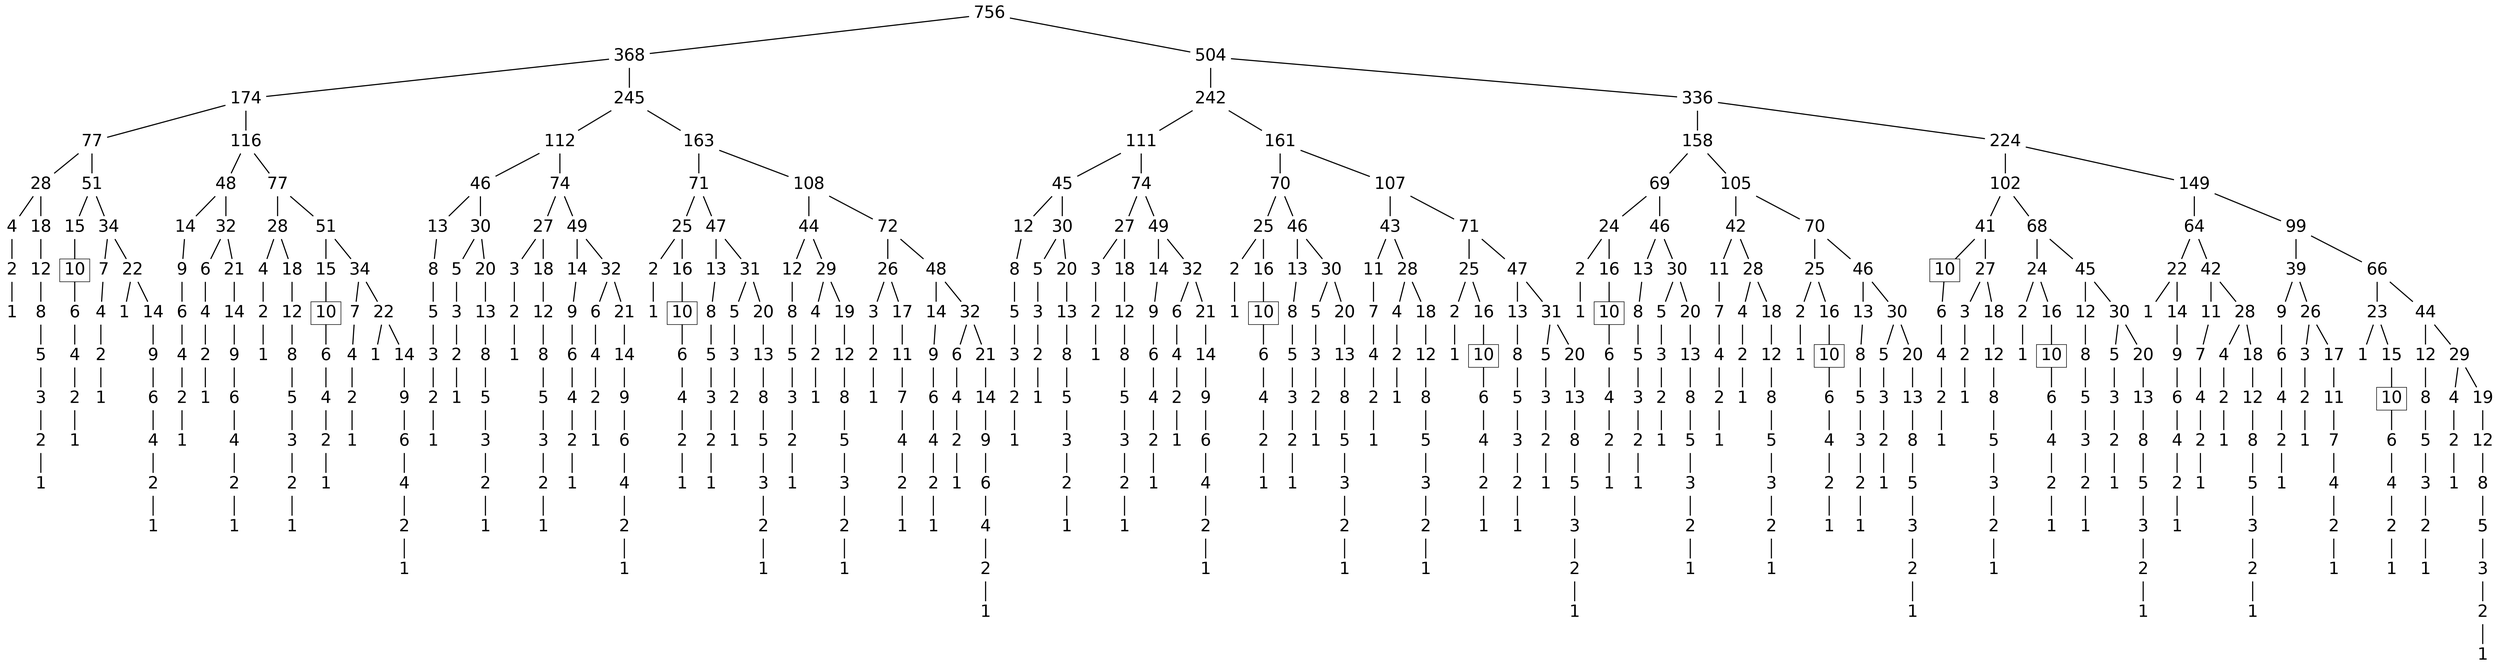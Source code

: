digraph graph_name {
 graph[nodesep = 0.1];
 edge[dir=none, style=bold];
 node[ fontname = "Helvetica", shape = plaintext, width = 0.25, height = 0.25, fontsize=30];
agu[label="756" ];
agu->agv
agv[label="368" ];
agv->agw
agw[label="174" ];
agw->agx
agx[label="77" ];
agx->agy
agy[label="28" ];
agy->agz
agz[label="4" ];
agz->aha
aha[label="2" ];
aha->ahb
ahb[label="1" ];
agy->ahc
ahc[label="18" ];
ahc->ahd
ahd[label="12" ];
ahd->ahe
ahe[label="8" ];
ahe->ahf
ahf[label="5" ];
ahf->ahg
ahg[label="3" ];
ahg->ahh
ahh[label="2" ];
ahh->ahi
ahi[label="1" ];
agx->ahj
ahj[label="51" ];
ahj->ahk
ahk[label="15" ];
ahk->ahl
ahl[label="10" ;shape=box];
ahl->ahm
ahm[label="6" ];
ahm->ahn
ahn[label="4" ];
ahn->aho
aho[label="2" ];
aho->ahp
ahp[label="1" ];
ahj->ahq
ahq[label="34" ];
ahq->ahr
ahr[label="7" ];
ahr->ahs
ahs[label="4" ];
ahs->aht
aht[label="2" ];
aht->ahu
ahu[label="1" ];
ahq->ahv
ahv[label="22" ];
ahv->ahw
ahw[label="1" ];
ahv->ahx
ahx[label="14" ];
ahx->ahy
ahy[label="9" ];
ahy->ahz
ahz[label="6" ];
ahz->aia
aia[label="4" ];
aia->aib
aib[label="2" ];
aib->aic
aic[label="1" ];
agw->aid
aid[label="116" ];
aid->aie
aie[label="48" ];
aie->aif
aif[label="14" ];
aif->aig
aig[label="9" ];
aig->aih
aih[label="6" ];
aih->aii
aii[label="4" ];
aii->aij
aij[label="2" ];
aij->aik
aik[label="1" ];
aie->ail
ail[label="32" ];
ail->aim
aim[label="6" ];
aim->ain
ain[label="4" ];
ain->aio
aio[label="2" ];
aio->aip
aip[label="1" ];
ail->aiq
aiq[label="21" ];
aiq->air
air[label="14" ];
air->ais
ais[label="9" ];
ais->ait
ait[label="6" ];
ait->aiu
aiu[label="4" ];
aiu->aiv
aiv[label="2" ];
aiv->aiw
aiw[label="1" ];
aid->aix
aix[label="77" ];
aix->aiy
aiy[label="28" ];
aiy->aiz
aiz[label="4" ];
aiz->aja
aja[label="2" ];
aja->ajb
ajb[label="1" ];
aiy->ajc
ajc[label="18" ];
ajc->ajd
ajd[label="12" ];
ajd->aje
aje[label="8" ];
aje->ajf
ajf[label="5" ];
ajf->ajg
ajg[label="3" ];
ajg->ajh
ajh[label="2" ];
ajh->aji
aji[label="1" ];
aix->ajj
ajj[label="51" ];
ajj->ajk
ajk[label="15" ];
ajk->ajl
ajl[label="10" ;shape=box];
ajl->ajm
ajm[label="6" ];
ajm->ajn
ajn[label="4" ];
ajn->ajo
ajo[label="2" ];
ajo->ajp
ajp[label="1" ];
ajj->ajq
ajq[label="34" ];
ajq->ajr
ajr[label="7" ];
ajr->ajs
ajs[label="4" ];
ajs->ajt
ajt[label="2" ];
ajt->aju
aju[label="1" ];
ajq->ajv
ajv[label="22" ];
ajv->ajw
ajw[label="1" ];
ajv->ajx
ajx[label="14" ];
ajx->ajy
ajy[label="9" ];
ajy->ajz
ajz[label="6" ];
ajz->aka
aka[label="4" ];
aka->akb
akb[label="2" ];
akb->akc
akc[label="1" ];
agv->akd
akd[label="245" ];
akd->ake
ake[label="112" ];
ake->akf
akf[label="46" ];
akf->akg
akg[label="13" ];
akg->akh
akh[label="8" ];
akh->aki
aki[label="5" ];
aki->akj
akj[label="3" ];
akj->akk
akk[label="2" ];
akk->akl
akl[label="1" ];
akf->akm
akm[label="30" ];
akm->akn
akn[label="5" ];
akn->ako
ako[label="3" ];
ako->akp
akp[label="2" ];
akp->akq
akq[label="1" ];
akm->akr
akr[label="20" ];
akr->aks
aks[label="13" ];
aks->akt
akt[label="8" ];
akt->aku
aku[label="5" ];
aku->akv
akv[label="3" ];
akv->akw
akw[label="2" ];
akw->akx
akx[label="1" ];
ake->aky
aky[label="74" ];
aky->akz
akz[label="27" ];
akz->ala
ala[label="3" ];
ala->alb
alb[label="2" ];
alb->alc
alc[label="1" ];
akz->ald
ald[label="18" ];
ald->ale
ale[label="12" ];
ale->alf
alf[label="8" ];
alf->alg
alg[label="5" ];
alg->alh
alh[label="3" ];
alh->ali
ali[label="2" ];
ali->alj
alj[label="1" ];
aky->alk
alk[label="49" ];
alk->all
all[label="14" ];
all->alm
alm[label="9" ];
alm->aln
aln[label="6" ];
aln->alo
alo[label="4" ];
alo->alp
alp[label="2" ];
alp->alq
alq[label="1" ];
alk->alr
alr[label="32" ];
alr->als
als[label="6" ];
als->alt
alt[label="4" ];
alt->alu
alu[label="2" ];
alu->alv
alv[label="1" ];
alr->alw
alw[label="21" ];
alw->alx
alx[label="14" ];
alx->aly
aly[label="9" ];
aly->alz
alz[label="6" ];
alz->ama
ama[label="4" ];
ama->amb
amb[label="2" ];
amb->amc
amc[label="1" ];
akd->amd
amd[label="163" ];
amd->ame
ame[label="71" ];
ame->amf
amf[label="25" ];
amf->amg
amg[label="2" ];
amg->amh
amh[label="1" ];
amf->ami
ami[label="16" ];
ami->amj
amj[label="10" ;shape=box];
amj->amk
amk[label="6" ];
amk->aml
aml[label="4" ];
aml->amm
amm[label="2" ];
amm->amn
amn[label="1" ];
ame->amo
amo[label="47" ];
amo->amp
amp[label="13" ];
amp->amq
amq[label="8" ];
amq->amr
amr[label="5" ];
amr->ams
ams[label="3" ];
ams->amt
amt[label="2" ];
amt->amu
amu[label="1" ];
amo->amv
amv[label="31" ];
amv->amw
amw[label="5" ];
amw->amx
amx[label="3" ];
amx->amy
amy[label="2" ];
amy->amz
amz[label="1" ];
amv->ana
ana[label="20" ];
ana->anb
anb[label="13" ];
anb->anc
anc[label="8" ];
anc->and
and[label="5" ];
and->ane
ane[label="3" ];
ane->anf
anf[label="2" ];
anf->ang
ang[label="1" ];
amd->anh
anh[label="108" ];
anh->ani
ani[label="44" ];
ani->anj
anj[label="12" ];
anj->ank
ank[label="8" ];
ank->anl
anl[label="5" ];
anl->anm
anm[label="3" ];
anm->ann
ann[label="2" ];
ann->ano
ano[label="1" ];
ani->anp
anp[label="29" ];
anp->anq
anq[label="4" ];
anq->anr
anr[label="2" ];
anr->ans
ans[label="1" ];
anp->ant
ant[label="19" ];
ant->anu
anu[label="12" ];
anu->anv
anv[label="8" ];
anv->anw
anw[label="5" ];
anw->anx
anx[label="3" ];
anx->any
any[label="2" ];
any->anz
anz[label="1" ];
anh->aoa
aoa[label="72" ];
aoa->aob
aob[label="26" ];
aob->aoc
aoc[label="3" ];
aoc->aod
aod[label="2" ];
aod->aoe
aoe[label="1" ];
aob->aof
aof[label="17" ];
aof->aog
aog[label="11" ];
aog->aoh
aoh[label="7" ];
aoh->aoi
aoi[label="4" ];
aoi->aoj
aoj[label="2" ];
aoj->aok
aok[label="1" ];
aoa->aol
aol[label="48" ];
aol->aom
aom[label="14" ];
aom->aon
aon[label="9" ];
aon->aoo
aoo[label="6" ];
aoo->aop
aop[label="4" ];
aop->aoq
aoq[label="2" ];
aoq->aor
aor[label="1" ];
aol->aos
aos[label="32" ];
aos->aot
aot[label="6" ];
aot->aou
aou[label="4" ];
aou->aov
aov[label="2" ];
aov->aow
aow[label="1" ];
aos->aox
aox[label="21" ];
aox->aoy
aoy[label="14" ];
aoy->aoz
aoz[label="9" ];
aoz->apa
apa[label="6" ];
apa->apb
apb[label="4" ];
apb->apc
apc[label="2" ];
apc->apd
apd[label="1" ];
agu->ape
ape[label="504" ];
ape->apf
apf[label="242" ];
apf->apg
apg[label="111" ];
apg->aph
aph[label="45" ];
aph->api
api[label="12" ];
api->apj
apj[label="8" ];
apj->apk
apk[label="5" ];
apk->apl
apl[label="3" ];
apl->apm
apm[label="2" ];
apm->apn
apn[label="1" ];
aph->apo
apo[label="30" ];
apo->app
app[label="5" ];
app->apq
apq[label="3" ];
apq->apr
apr[label="2" ];
apr->aps
aps[label="1" ];
apo->apt
apt[label="20" ];
apt->apu
apu[label="13" ];
apu->apv
apv[label="8" ];
apv->apw
apw[label="5" ];
apw->apx
apx[label="3" ];
apx->apy
apy[label="2" ];
apy->apz
apz[label="1" ];
apg->aqa
aqa[label="74" ];
aqa->aqb
aqb[label="27" ];
aqb->aqc
aqc[label="3" ];
aqc->aqd
aqd[label="2" ];
aqd->aqe
aqe[label="1" ];
aqb->aqf
aqf[label="18" ];
aqf->aqg
aqg[label="12" ];
aqg->aqh
aqh[label="8" ];
aqh->aqi
aqi[label="5" ];
aqi->aqj
aqj[label="3" ];
aqj->aqk
aqk[label="2" ];
aqk->aql
aql[label="1" ];
aqa->aqm
aqm[label="49" ];
aqm->aqn
aqn[label="14" ];
aqn->aqo
aqo[label="9" ];
aqo->aqp
aqp[label="6" ];
aqp->aqq
aqq[label="4" ];
aqq->aqr
aqr[label="2" ];
aqr->aqs
aqs[label="1" ];
aqm->aqt
aqt[label="32" ];
aqt->aqu
aqu[label="6" ];
aqu->aqv
aqv[label="4" ];
aqv->aqw
aqw[label="2" ];
aqw->aqx
aqx[label="1" ];
aqt->aqy
aqy[label="21" ];
aqy->aqz
aqz[label="14" ];
aqz->ara
ara[label="9" ];
ara->arb
arb[label="6" ];
arb->arc
arc[label="4" ];
arc->ard
ard[label="2" ];
ard->are
are[label="1" ];
apf->arf
arf[label="161" ];
arf->arg
arg[label="70" ];
arg->arh
arh[label="25" ];
arh->ari
ari[label="2" ];
ari->arj
arj[label="1" ];
arh->ark
ark[label="16" ];
ark->arl
arl[label="10" ;shape=box];
arl->arm
arm[label="6" ];
arm->arn
arn[label="4" ];
arn->aro
aro[label="2" ];
aro->arp
arp[label="1" ];
arg->arq
arq[label="46" ];
arq->arr
arr[label="13" ];
arr->ars
ars[label="8" ];
ars->art
art[label="5" ];
art->aru
aru[label="3" ];
aru->arv
arv[label="2" ];
arv->arw
arw[label="1" ];
arq->arx
arx[label="30" ];
arx->ary
ary[label="5" ];
ary->arz
arz[label="3" ];
arz->asa
asa[label="2" ];
asa->asb
asb[label="1" ];
arx->asc
asc[label="20" ];
asc->asd
asd[label="13" ];
asd->ase
ase[label="8" ];
ase->asf
asf[label="5" ];
asf->asg
asg[label="3" ];
asg->ash
ash[label="2" ];
ash->asi
asi[label="1" ];
arf->asj
asj[label="107" ];
asj->ask
ask[label="43" ];
ask->asl
asl[label="11" ];
asl->asm
asm[label="7" ];
asm->asn
asn[label="4" ];
asn->aso
aso[label="2" ];
aso->asp
asp[label="1" ];
ask->asq
asq[label="28" ];
asq->asr
asr[label="4" ];
asr->ass
ass[label="2" ];
ass->ast
ast[label="1" ];
asq->asu
asu[label="18" ];
asu->asv
asv[label="12" ];
asv->asw
asw[label="8" ];
asw->asx
asx[label="5" ];
asx->asy
asy[label="3" ];
asy->asz
asz[label="2" ];
asz->ata
ata[label="1" ];
asj->atb
atb[label="71" ];
atb->atc
atc[label="25" ];
atc->atd
atd[label="2" ];
atd->ate
ate[label="1" ];
atc->atf
atf[label="16" ];
atf->atg
atg[label="10" ;shape=box];
atg->ath
ath[label="6" ];
ath->ati
ati[label="4" ];
ati->atj
atj[label="2" ];
atj->atk
atk[label="1" ];
atb->atl
atl[label="47" ];
atl->atm
atm[label="13" ];
atm->atn
atn[label="8" ];
atn->ato
ato[label="5" ];
ato->atp
atp[label="3" ];
atp->atq
atq[label="2" ];
atq->atr
atr[label="1" ];
atl->ats
ats[label="31" ];
ats->att
att[label="5" ];
att->atu
atu[label="3" ];
atu->atv
atv[label="2" ];
atv->atw
atw[label="1" ];
ats->atx
atx[label="20" ];
atx->aty
aty[label="13" ];
aty->atz
atz[label="8" ];
atz->aua
aua[label="5" ];
aua->aub
aub[label="3" ];
aub->auc
auc[label="2" ];
auc->aud
aud[label="1" ];
ape->aue
aue[label="336" ];
aue->auf
auf[label="158" ];
auf->aug
aug[label="69" ];
aug->auh
auh[label="24" ];
auh->aui
aui[label="2" ];
aui->auj
auj[label="1" ];
auh->auk
auk[label="16" ];
auk->aul
aul[label="10" ;shape=box];
aul->aum
aum[label="6" ];
aum->aun
aun[label="4" ];
aun->auo
auo[label="2" ];
auo->aup
aup[label="1" ];
aug->auq
auq[label="46" ];
auq->aur
aur[label="13" ];
aur->aus
aus[label="8" ];
aus->aut
aut[label="5" ];
aut->auu
auu[label="3" ];
auu->auv
auv[label="2" ];
auv->auw
auw[label="1" ];
auq->aux
aux[label="30" ];
aux->auy
auy[label="5" ];
auy->auz
auz[label="3" ];
auz->ava
ava[label="2" ];
ava->avb
avb[label="1" ];
aux->avc
avc[label="20" ];
avc->avd
avd[label="13" ];
avd->ave
ave[label="8" ];
ave->avf
avf[label="5" ];
avf->avg
avg[label="3" ];
avg->avh
avh[label="2" ];
avh->avi
avi[label="1" ];
auf->avj
avj[label="105" ];
avj->avk
avk[label="42" ];
avk->avl
avl[label="11" ];
avl->avm
avm[label="7" ];
avm->avn
avn[label="4" ];
avn->avo
avo[label="2" ];
avo->avp
avp[label="1" ];
avk->avq
avq[label="28" ];
avq->avr
avr[label="4" ];
avr->avs
avs[label="2" ];
avs->avt
avt[label="1" ];
avq->avu
avu[label="18" ];
avu->avv
avv[label="12" ];
avv->avw
avw[label="8" ];
avw->avx
avx[label="5" ];
avx->avy
avy[label="3" ];
avy->avz
avz[label="2" ];
avz->awa
awa[label="1" ];
avj->awb
awb[label="70" ];
awb->awc
awc[label="25" ];
awc->awd
awd[label="2" ];
awd->awe
awe[label="1" ];
awc->awf
awf[label="16" ];
awf->awg
awg[label="10" ;shape=box];
awg->awh
awh[label="6" ];
awh->awi
awi[label="4" ];
awi->awj
awj[label="2" ];
awj->awk
awk[label="1" ];
awb->awl
awl[label="46" ];
awl->awm
awm[label="13" ];
awm->awn
awn[label="8" ];
awn->awo
awo[label="5" ];
awo->awp
awp[label="3" ];
awp->awq
awq[label="2" ];
awq->awr
awr[label="1" ];
awl->aws
aws[label="30" ];
aws->awt
awt[label="5" ];
awt->awu
awu[label="3" ];
awu->awv
awv[label="2" ];
awv->aww
aww[label="1" ];
aws->awx
awx[label="20" ];
awx->awy
awy[label="13" ];
awy->awz
awz[label="8" ];
awz->axa
axa[label="5" ];
axa->axb
axb[label="3" ];
axb->axc
axc[label="2" ];
axc->axd
axd[label="1" ];
aue->axe
axe[label="224" ];
axe->axf
axf[label="102" ];
axf->axg
axg[label="41" ];
axg->axh
axh[label="10" ;shape=box];
axh->axi
axi[label="6" ];
axi->axj
axj[label="4" ];
axj->axk
axk[label="2" ];
axk->axl
axl[label="1" ];
axg->axm
axm[label="27" ];
axm->axn
axn[label="3" ];
axn->axo
axo[label="2" ];
axo->axp
axp[label="1" ];
axm->axq
axq[label="18" ];
axq->axr
axr[label="12" ];
axr->axs
axs[label="8" ];
axs->axt
axt[label="5" ];
axt->axu
axu[label="3" ];
axu->axv
axv[label="2" ];
axv->axw
axw[label="1" ];
axf->axx
axx[label="68" ];
axx->axy
axy[label="24" ];
axy->axz
axz[label="2" ];
axz->aya
aya[label="1" ];
axy->ayb
ayb[label="16" ];
ayb->ayc
ayc[label="10" ;shape=box];
ayc->ayd
ayd[label="6" ];
ayd->aye
aye[label="4" ];
aye->ayf
ayf[label="2" ];
ayf->ayg
ayg[label="1" ];
axx->ayh
ayh[label="45" ];
ayh->ayi
ayi[label="12" ];
ayi->ayj
ayj[label="8" ];
ayj->ayk
ayk[label="5" ];
ayk->ayl
ayl[label="3" ];
ayl->aym
aym[label="2" ];
aym->ayn
ayn[label="1" ];
ayh->ayo
ayo[label="30" ];
ayo->ayp
ayp[label="5" ];
ayp->ayq
ayq[label="3" ];
ayq->ayr
ayr[label="2" ];
ayr->ays
ays[label="1" ];
ayo->ayt
ayt[label="20" ];
ayt->ayu
ayu[label="13" ];
ayu->ayv
ayv[label="8" ];
ayv->ayw
ayw[label="5" ];
ayw->ayx
ayx[label="3" ];
ayx->ayy
ayy[label="2" ];
ayy->ayz
ayz[label="1" ];
axe->aza
aza[label="149" ];
aza->azb
azb[label="64" ];
azb->azc
azc[label="22" ];
azc->azd
azd[label="1" ];
azc->aze
aze[label="14" ];
aze->azf
azf[label="9" ];
azf->azg
azg[label="6" ];
azg->azh
azh[label="4" ];
azh->azi
azi[label="2" ];
azi->azj
azj[label="1" ];
azb->azk
azk[label="42" ];
azk->azl
azl[label="11" ];
azl->azm
azm[label="7" ];
azm->azn
azn[label="4" ];
azn->azo
azo[label="2" ];
azo->azp
azp[label="1" ];
azk->azq
azq[label="28" ];
azq->azr
azr[label="4" ];
azr->azs
azs[label="2" ];
azs->azt
azt[label="1" ];
azq->azu
azu[label="18" ];
azu->azv
azv[label="12" ];
azv->azw
azw[label="8" ];
azw->azx
azx[label="5" ];
azx->azy
azy[label="3" ];
azy->azz
azz[label="2" ];
azz->baa
baa[label="1" ];
aza->bab
bab[label="99" ];
bab->bac
bac[label="39" ];
bac->bad
bad[label="9" ];
bad->bae
bae[label="6" ];
bae->baf
baf[label="4" ];
baf->bag
bag[label="2" ];
bag->bah
bah[label="1" ];
bac->bai
bai[label="26" ];
bai->baj
baj[label="3" ];
baj->bak
bak[label="2" ];
bak->bal
bal[label="1" ];
bai->bam
bam[label="17" ];
bam->ban
ban[label="11" ];
ban->bao
bao[label="7" ];
bao->bap
bap[label="4" ];
bap->baq
baq[label="2" ];
baq->bar
bar[label="1" ];
bab->bas
bas[label="66" ];
bas->bat
bat[label="23" ];
bat->bau
bau[label="1" ];
bat->bav
bav[label="15" ];
bav->baw
baw[label="10" ;shape=box];
baw->bax
bax[label="6" ];
bax->bay
bay[label="4" ];
bay->baz
baz[label="2" ];
baz->bba
bba[label="1" ];
bas->bbb
bbb[label="44" ];
bbb->bbc
bbc[label="12" ];
bbc->bbd
bbd[label="8" ];
bbd->bbe
bbe[label="5" ];
bbe->bbf
bbf[label="3" ];
bbf->bbg
bbg[label="2" ];
bbg->bbh
bbh[label="1" ];
bbb->bbi
bbi[label="29" ];
bbi->bbj
bbj[label="4" ];
bbj->bbk
bbk[label="2" ];
bbk->bbl
bbl[label="1" ];
bbi->bbm
bbm[label="19" ];
bbm->bbn
bbn[label="12" ];
bbn->bbo
bbo[label="8" ];
bbo->bbp
bbp[label="5" ];
bbp->bbq
bbq[label="3" ];
bbq->bbr
bbr[label="2" ];
bbr->bbs
bbs[label="1" ];
}

